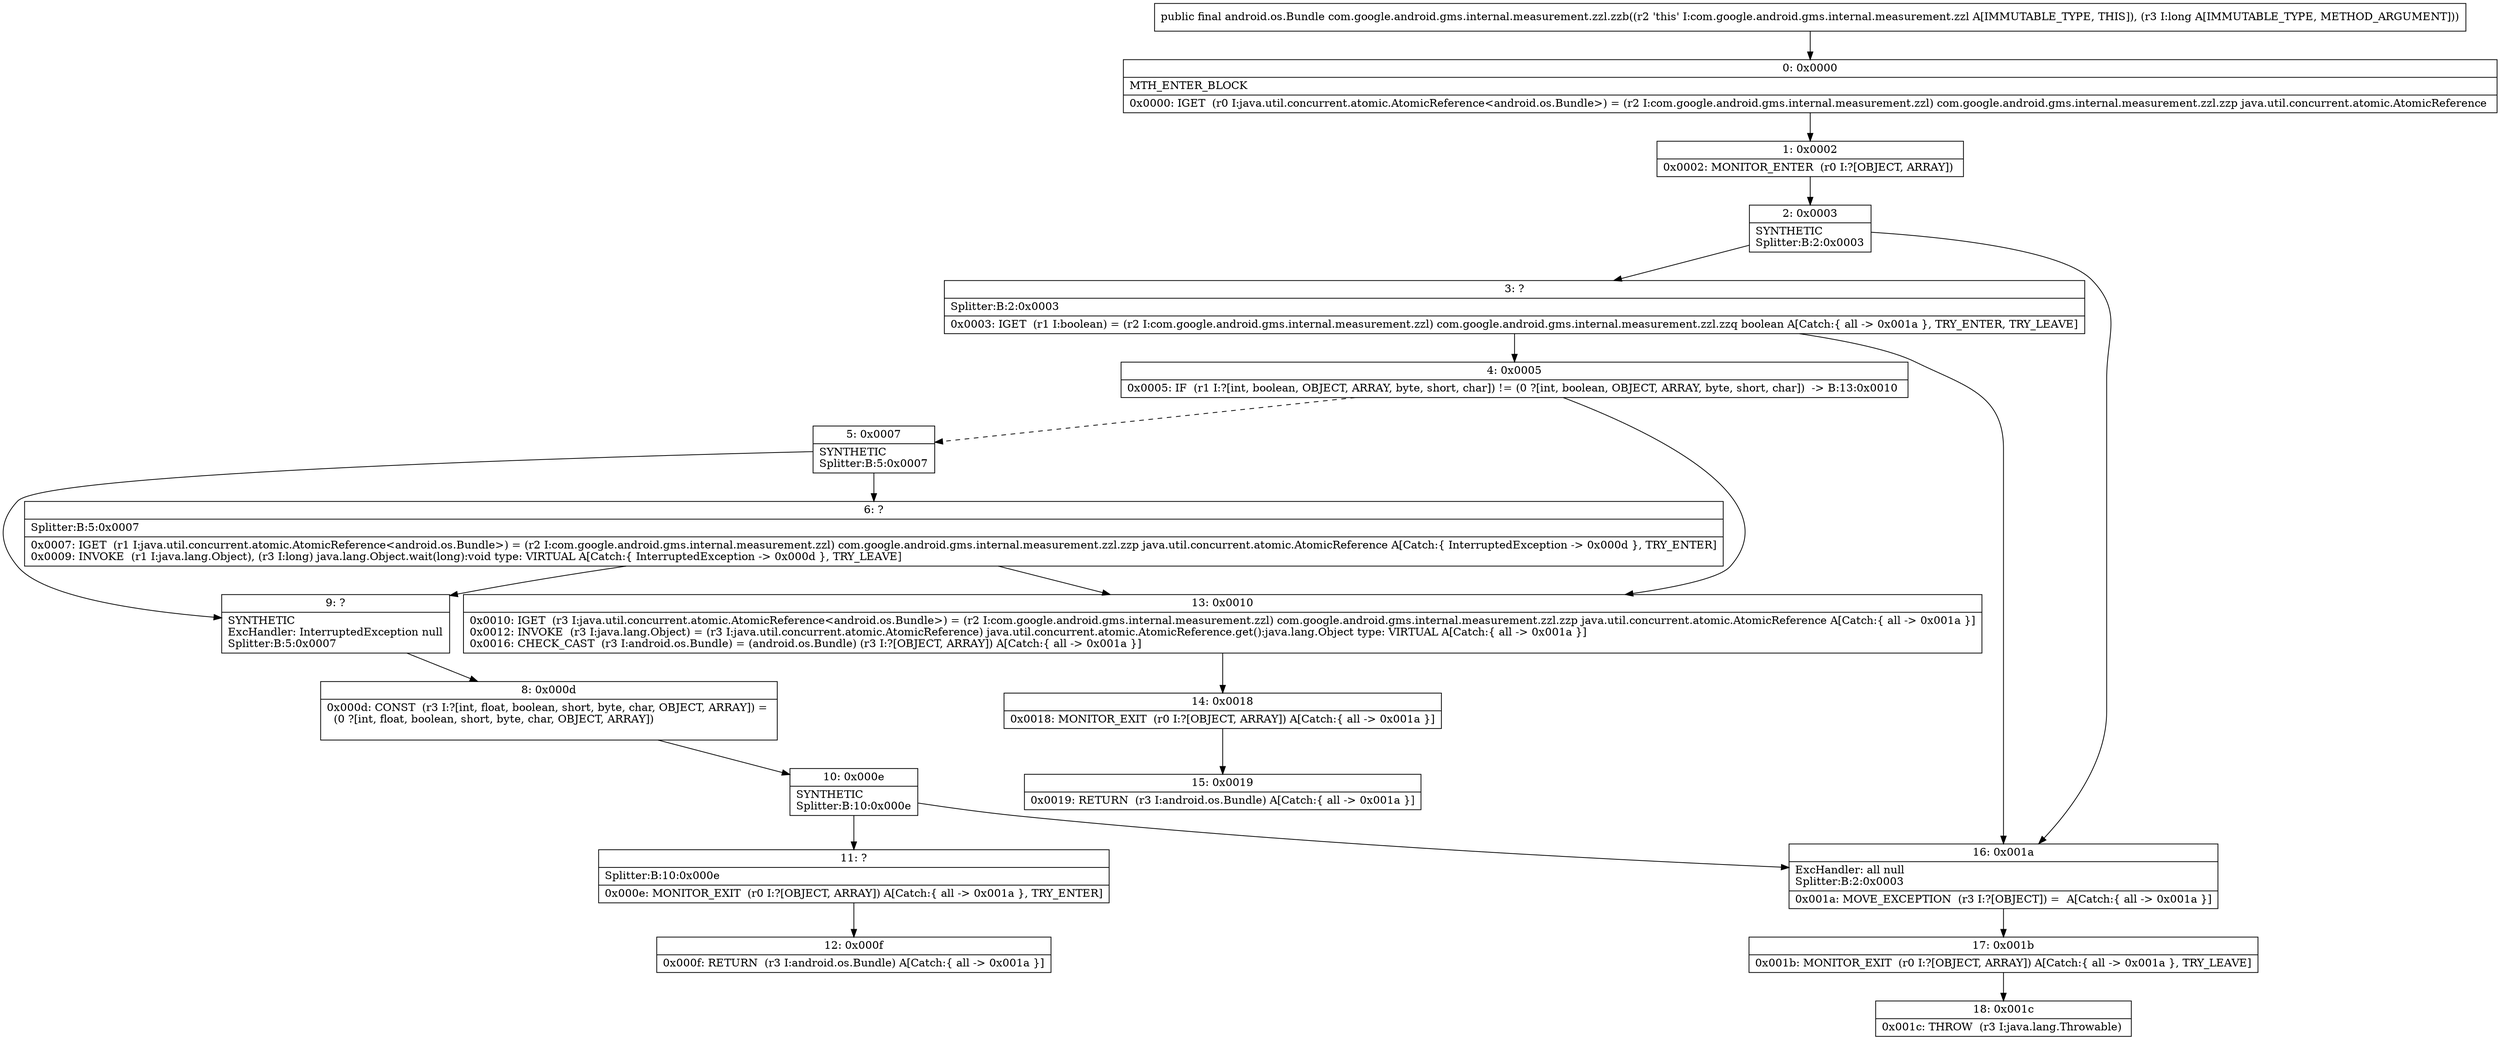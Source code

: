 digraph "CFG forcom.google.android.gms.internal.measurement.zzl.zzb(J)Landroid\/os\/Bundle;" {
Node_0 [shape=record,label="{0\:\ 0x0000|MTH_ENTER_BLOCK\l|0x0000: IGET  (r0 I:java.util.concurrent.atomic.AtomicReference\<android.os.Bundle\>) = (r2 I:com.google.android.gms.internal.measurement.zzl) com.google.android.gms.internal.measurement.zzl.zzp java.util.concurrent.atomic.AtomicReference \l}"];
Node_1 [shape=record,label="{1\:\ 0x0002|0x0002: MONITOR_ENTER  (r0 I:?[OBJECT, ARRAY]) \l}"];
Node_2 [shape=record,label="{2\:\ 0x0003|SYNTHETIC\lSplitter:B:2:0x0003\l}"];
Node_3 [shape=record,label="{3\:\ ?|Splitter:B:2:0x0003\l|0x0003: IGET  (r1 I:boolean) = (r2 I:com.google.android.gms.internal.measurement.zzl) com.google.android.gms.internal.measurement.zzl.zzq boolean A[Catch:\{ all \-\> 0x001a \}, TRY_ENTER, TRY_LEAVE]\l}"];
Node_4 [shape=record,label="{4\:\ 0x0005|0x0005: IF  (r1 I:?[int, boolean, OBJECT, ARRAY, byte, short, char]) != (0 ?[int, boolean, OBJECT, ARRAY, byte, short, char])  \-\> B:13:0x0010 \l}"];
Node_5 [shape=record,label="{5\:\ 0x0007|SYNTHETIC\lSplitter:B:5:0x0007\l}"];
Node_6 [shape=record,label="{6\:\ ?|Splitter:B:5:0x0007\l|0x0007: IGET  (r1 I:java.util.concurrent.atomic.AtomicReference\<android.os.Bundle\>) = (r2 I:com.google.android.gms.internal.measurement.zzl) com.google.android.gms.internal.measurement.zzl.zzp java.util.concurrent.atomic.AtomicReference A[Catch:\{ InterruptedException \-\> 0x000d \}, TRY_ENTER]\l0x0009: INVOKE  (r1 I:java.lang.Object), (r3 I:long) java.lang.Object.wait(long):void type: VIRTUAL A[Catch:\{ InterruptedException \-\> 0x000d \}, TRY_LEAVE]\l}"];
Node_8 [shape=record,label="{8\:\ 0x000d|0x000d: CONST  (r3 I:?[int, float, boolean, short, byte, char, OBJECT, ARRAY]) = \l  (0 ?[int, float, boolean, short, byte, char, OBJECT, ARRAY])\l \l}"];
Node_9 [shape=record,label="{9\:\ ?|SYNTHETIC\lExcHandler: InterruptedException null\lSplitter:B:5:0x0007\l}"];
Node_10 [shape=record,label="{10\:\ 0x000e|SYNTHETIC\lSplitter:B:10:0x000e\l}"];
Node_11 [shape=record,label="{11\:\ ?|Splitter:B:10:0x000e\l|0x000e: MONITOR_EXIT  (r0 I:?[OBJECT, ARRAY]) A[Catch:\{ all \-\> 0x001a \}, TRY_ENTER]\l}"];
Node_12 [shape=record,label="{12\:\ 0x000f|0x000f: RETURN  (r3 I:android.os.Bundle) A[Catch:\{ all \-\> 0x001a \}]\l}"];
Node_13 [shape=record,label="{13\:\ 0x0010|0x0010: IGET  (r3 I:java.util.concurrent.atomic.AtomicReference\<android.os.Bundle\>) = (r2 I:com.google.android.gms.internal.measurement.zzl) com.google.android.gms.internal.measurement.zzl.zzp java.util.concurrent.atomic.AtomicReference A[Catch:\{ all \-\> 0x001a \}]\l0x0012: INVOKE  (r3 I:java.lang.Object) = (r3 I:java.util.concurrent.atomic.AtomicReference) java.util.concurrent.atomic.AtomicReference.get():java.lang.Object type: VIRTUAL A[Catch:\{ all \-\> 0x001a \}]\l0x0016: CHECK_CAST  (r3 I:android.os.Bundle) = (android.os.Bundle) (r3 I:?[OBJECT, ARRAY]) A[Catch:\{ all \-\> 0x001a \}]\l}"];
Node_14 [shape=record,label="{14\:\ 0x0018|0x0018: MONITOR_EXIT  (r0 I:?[OBJECT, ARRAY]) A[Catch:\{ all \-\> 0x001a \}]\l}"];
Node_15 [shape=record,label="{15\:\ 0x0019|0x0019: RETURN  (r3 I:android.os.Bundle) A[Catch:\{ all \-\> 0x001a \}]\l}"];
Node_16 [shape=record,label="{16\:\ 0x001a|ExcHandler: all null\lSplitter:B:2:0x0003\l|0x001a: MOVE_EXCEPTION  (r3 I:?[OBJECT]) =  A[Catch:\{ all \-\> 0x001a \}]\l}"];
Node_17 [shape=record,label="{17\:\ 0x001b|0x001b: MONITOR_EXIT  (r0 I:?[OBJECT, ARRAY]) A[Catch:\{ all \-\> 0x001a \}, TRY_LEAVE]\l}"];
Node_18 [shape=record,label="{18\:\ 0x001c|0x001c: THROW  (r3 I:java.lang.Throwable) \l}"];
MethodNode[shape=record,label="{public final android.os.Bundle com.google.android.gms.internal.measurement.zzl.zzb((r2 'this' I:com.google.android.gms.internal.measurement.zzl A[IMMUTABLE_TYPE, THIS]), (r3 I:long A[IMMUTABLE_TYPE, METHOD_ARGUMENT])) }"];
MethodNode -> Node_0;
Node_0 -> Node_1;
Node_1 -> Node_2;
Node_2 -> Node_3;
Node_2 -> Node_16;
Node_3 -> Node_4;
Node_3 -> Node_16;
Node_4 -> Node_5[style=dashed];
Node_4 -> Node_13;
Node_5 -> Node_6;
Node_5 -> Node_9;
Node_6 -> Node_9;
Node_6 -> Node_13;
Node_8 -> Node_10;
Node_9 -> Node_8;
Node_10 -> Node_11;
Node_10 -> Node_16;
Node_11 -> Node_12;
Node_13 -> Node_14;
Node_14 -> Node_15;
Node_16 -> Node_17;
Node_17 -> Node_18;
}

